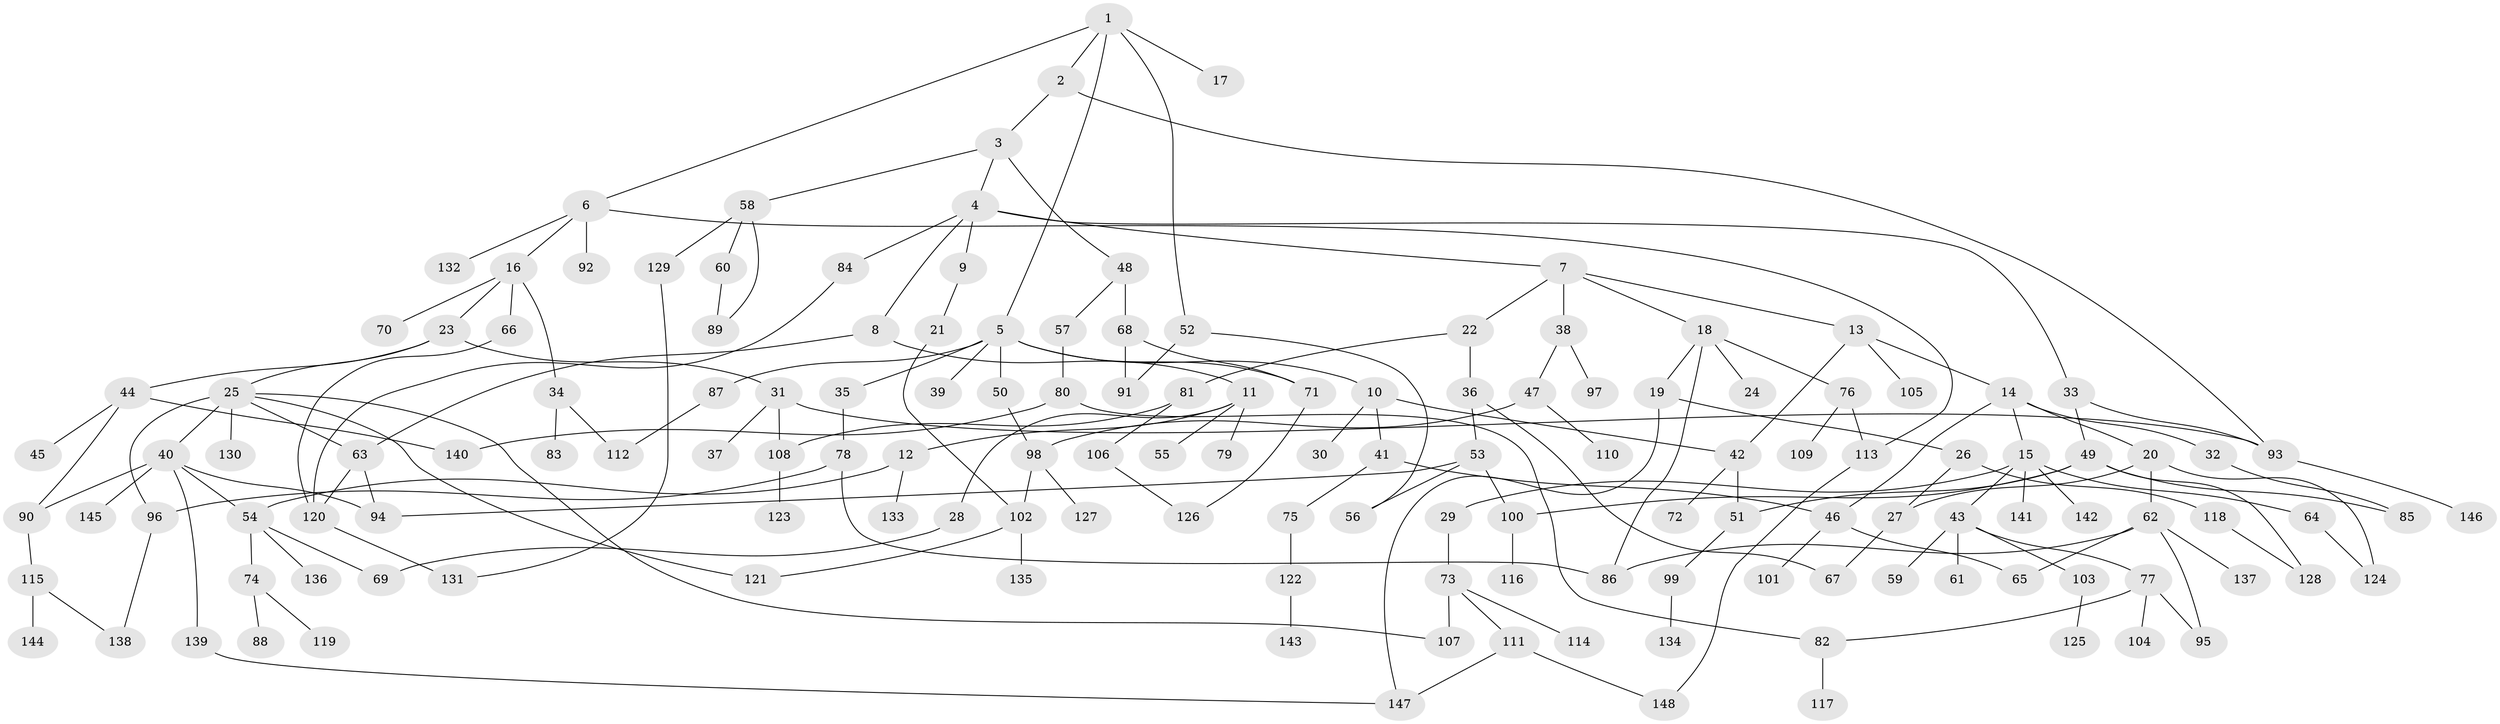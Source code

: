 // Generated by graph-tools (version 1.1) at 2025/01/03/09/25 03:01:10]
// undirected, 148 vertices, 190 edges
graph export_dot {
graph [start="1"]
  node [color=gray90,style=filled];
  1;
  2;
  3;
  4;
  5;
  6;
  7;
  8;
  9;
  10;
  11;
  12;
  13;
  14;
  15;
  16;
  17;
  18;
  19;
  20;
  21;
  22;
  23;
  24;
  25;
  26;
  27;
  28;
  29;
  30;
  31;
  32;
  33;
  34;
  35;
  36;
  37;
  38;
  39;
  40;
  41;
  42;
  43;
  44;
  45;
  46;
  47;
  48;
  49;
  50;
  51;
  52;
  53;
  54;
  55;
  56;
  57;
  58;
  59;
  60;
  61;
  62;
  63;
  64;
  65;
  66;
  67;
  68;
  69;
  70;
  71;
  72;
  73;
  74;
  75;
  76;
  77;
  78;
  79;
  80;
  81;
  82;
  83;
  84;
  85;
  86;
  87;
  88;
  89;
  90;
  91;
  92;
  93;
  94;
  95;
  96;
  97;
  98;
  99;
  100;
  101;
  102;
  103;
  104;
  105;
  106;
  107;
  108;
  109;
  110;
  111;
  112;
  113;
  114;
  115;
  116;
  117;
  118;
  119;
  120;
  121;
  122;
  123;
  124;
  125;
  126;
  127;
  128;
  129;
  130;
  131;
  132;
  133;
  134;
  135;
  136;
  137;
  138;
  139;
  140;
  141;
  142;
  143;
  144;
  145;
  146;
  147;
  148;
  1 -- 2;
  1 -- 5;
  1 -- 6;
  1 -- 17;
  1 -- 52;
  2 -- 3;
  2 -- 93;
  3 -- 4;
  3 -- 48;
  3 -- 58;
  4 -- 7;
  4 -- 8;
  4 -- 9;
  4 -- 33;
  4 -- 84;
  5 -- 10;
  5 -- 35;
  5 -- 39;
  5 -- 50;
  5 -- 71;
  5 -- 87;
  6 -- 16;
  6 -- 92;
  6 -- 132;
  6 -- 113;
  7 -- 13;
  7 -- 18;
  7 -- 22;
  7 -- 38;
  8 -- 11;
  8 -- 63;
  9 -- 21;
  10 -- 30;
  10 -- 41;
  10 -- 42;
  11 -- 12;
  11 -- 28;
  11 -- 55;
  11 -- 79;
  12 -- 54;
  12 -- 133;
  13 -- 14;
  13 -- 105;
  13 -- 42;
  14 -- 15;
  14 -- 20;
  14 -- 32;
  14 -- 46;
  15 -- 29;
  15 -- 43;
  15 -- 64;
  15 -- 141;
  15 -- 142;
  16 -- 23;
  16 -- 34;
  16 -- 66;
  16 -- 70;
  18 -- 19;
  18 -- 24;
  18 -- 76;
  18 -- 86;
  19 -- 26;
  19 -- 147;
  20 -- 27;
  20 -- 62;
  20 -- 124;
  21 -- 102;
  22 -- 36;
  22 -- 81;
  23 -- 25;
  23 -- 31;
  23 -- 44;
  25 -- 40;
  25 -- 121;
  25 -- 130;
  25 -- 107;
  25 -- 63;
  25 -- 96;
  26 -- 118;
  26 -- 27;
  27 -- 67;
  28 -- 69;
  29 -- 73;
  31 -- 37;
  31 -- 93;
  31 -- 108;
  32 -- 85;
  33 -- 49;
  33 -- 93;
  34 -- 83;
  34 -- 112;
  35 -- 78;
  36 -- 53;
  36 -- 67;
  38 -- 47;
  38 -- 97;
  40 -- 139;
  40 -- 145;
  40 -- 94;
  40 -- 90;
  40 -- 54;
  41 -- 46;
  41 -- 75;
  42 -- 51;
  42 -- 72;
  43 -- 59;
  43 -- 61;
  43 -- 77;
  43 -- 103;
  44 -- 45;
  44 -- 90;
  44 -- 140;
  46 -- 101;
  46 -- 65;
  47 -- 110;
  47 -- 98;
  48 -- 57;
  48 -- 68;
  49 -- 85;
  49 -- 100;
  49 -- 51;
  49 -- 128;
  50 -- 98;
  51 -- 99;
  52 -- 56;
  52 -- 91;
  53 -- 100;
  53 -- 56;
  53 -- 94;
  54 -- 74;
  54 -- 136;
  54 -- 69;
  57 -- 80;
  58 -- 60;
  58 -- 89;
  58 -- 129;
  60 -- 89;
  62 -- 65;
  62 -- 95;
  62 -- 137;
  62 -- 86;
  63 -- 94;
  63 -- 120;
  64 -- 124;
  66 -- 120;
  68 -- 91;
  68 -- 71;
  71 -- 126;
  73 -- 107;
  73 -- 111;
  73 -- 114;
  74 -- 88;
  74 -- 119;
  75 -- 122;
  76 -- 109;
  76 -- 113;
  77 -- 82;
  77 -- 104;
  77 -- 95;
  78 -- 96;
  78 -- 86;
  80 -- 140;
  80 -- 82;
  81 -- 106;
  81 -- 108;
  82 -- 117;
  84 -- 120;
  87 -- 112;
  90 -- 115;
  93 -- 146;
  96 -- 138;
  98 -- 127;
  98 -- 102;
  99 -- 134;
  100 -- 116;
  102 -- 135;
  102 -- 121;
  103 -- 125;
  106 -- 126;
  108 -- 123;
  111 -- 148;
  111 -- 147;
  113 -- 148;
  115 -- 144;
  115 -- 138;
  118 -- 128;
  120 -- 131;
  122 -- 143;
  129 -- 131;
  139 -- 147;
}
